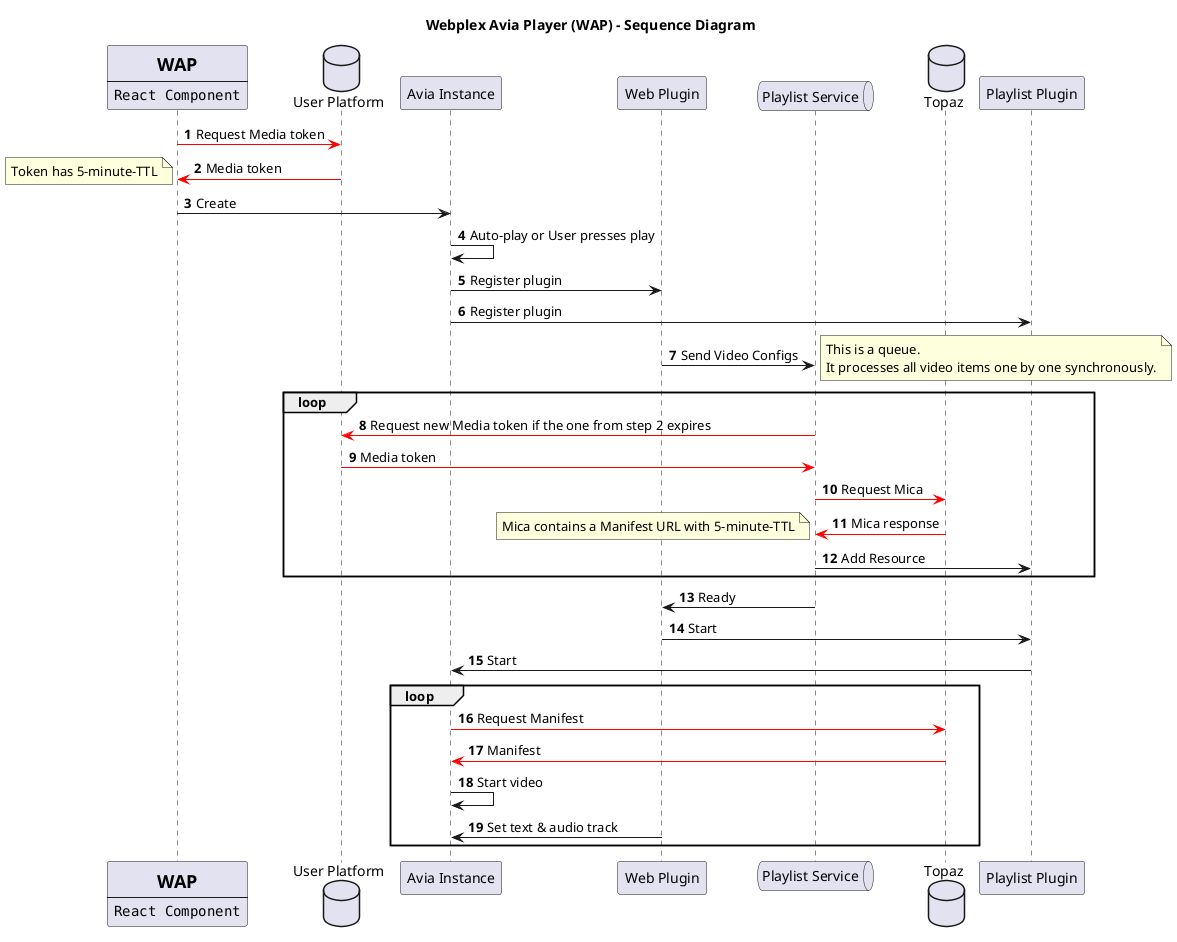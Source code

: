 @startuml
title Webplex Avia Player (WAP) - Sequence Diagram

participant ReactPlayer [
  =WAP
  ----
  ""React Component""
]
database "User Platform" as UserPlatform
participant "Avia Instance" as Avia
participant "Web Plugin" as WebPlugin
queue "Playlist Service" as PlaylistService
database Topaz
participant "Playlist Plugin" as PlaylistPlugin

autonumber

ReactPlayer -[#red]> UserPlatform: Request Media token
UserPlatform -[#red]> ReactPlayer: Media token
note left
  Token has 5-minute-TTL
end note
ReactPlayer -> Avia: Create

Avia -> Avia: Auto-play or User presses play
Avia -> WebPlugin: Register plugin
Avia -> PlaylistPlugin: Register plugin

WebPlugin -> PlaylistService: Send Video Configs
note right
  This is a queue.
  It processes all video items one by one synchronously.
end note

loop
  PlaylistService -[#red]> UserPlatform: Request new Media token if the one from step 2 expires
  UserPlatform -[#red]> PlaylistService: Media token
  PlaylistService -[#red]> Topaz: Request Mica
  Topaz -[#red]> PlaylistService: Mica response
  note left
    Mica contains a Manifest URL with 5-minute-TTL
  end note
  PlaylistService -> PlaylistPlugin: Add Resource
end

PlaylistService -> WebPlugin: Ready
WebPlugin -> PlaylistPlugin: Start
PlaylistPlugin -> Avia: Start

loop
  Avia -[#red]> Topaz: Request Manifest
  Topaz -[#red]> Avia: Manifest
  Avia -> Avia: Start video
  WebPlugin -> Avia: Set text & audio track
end

@enduml